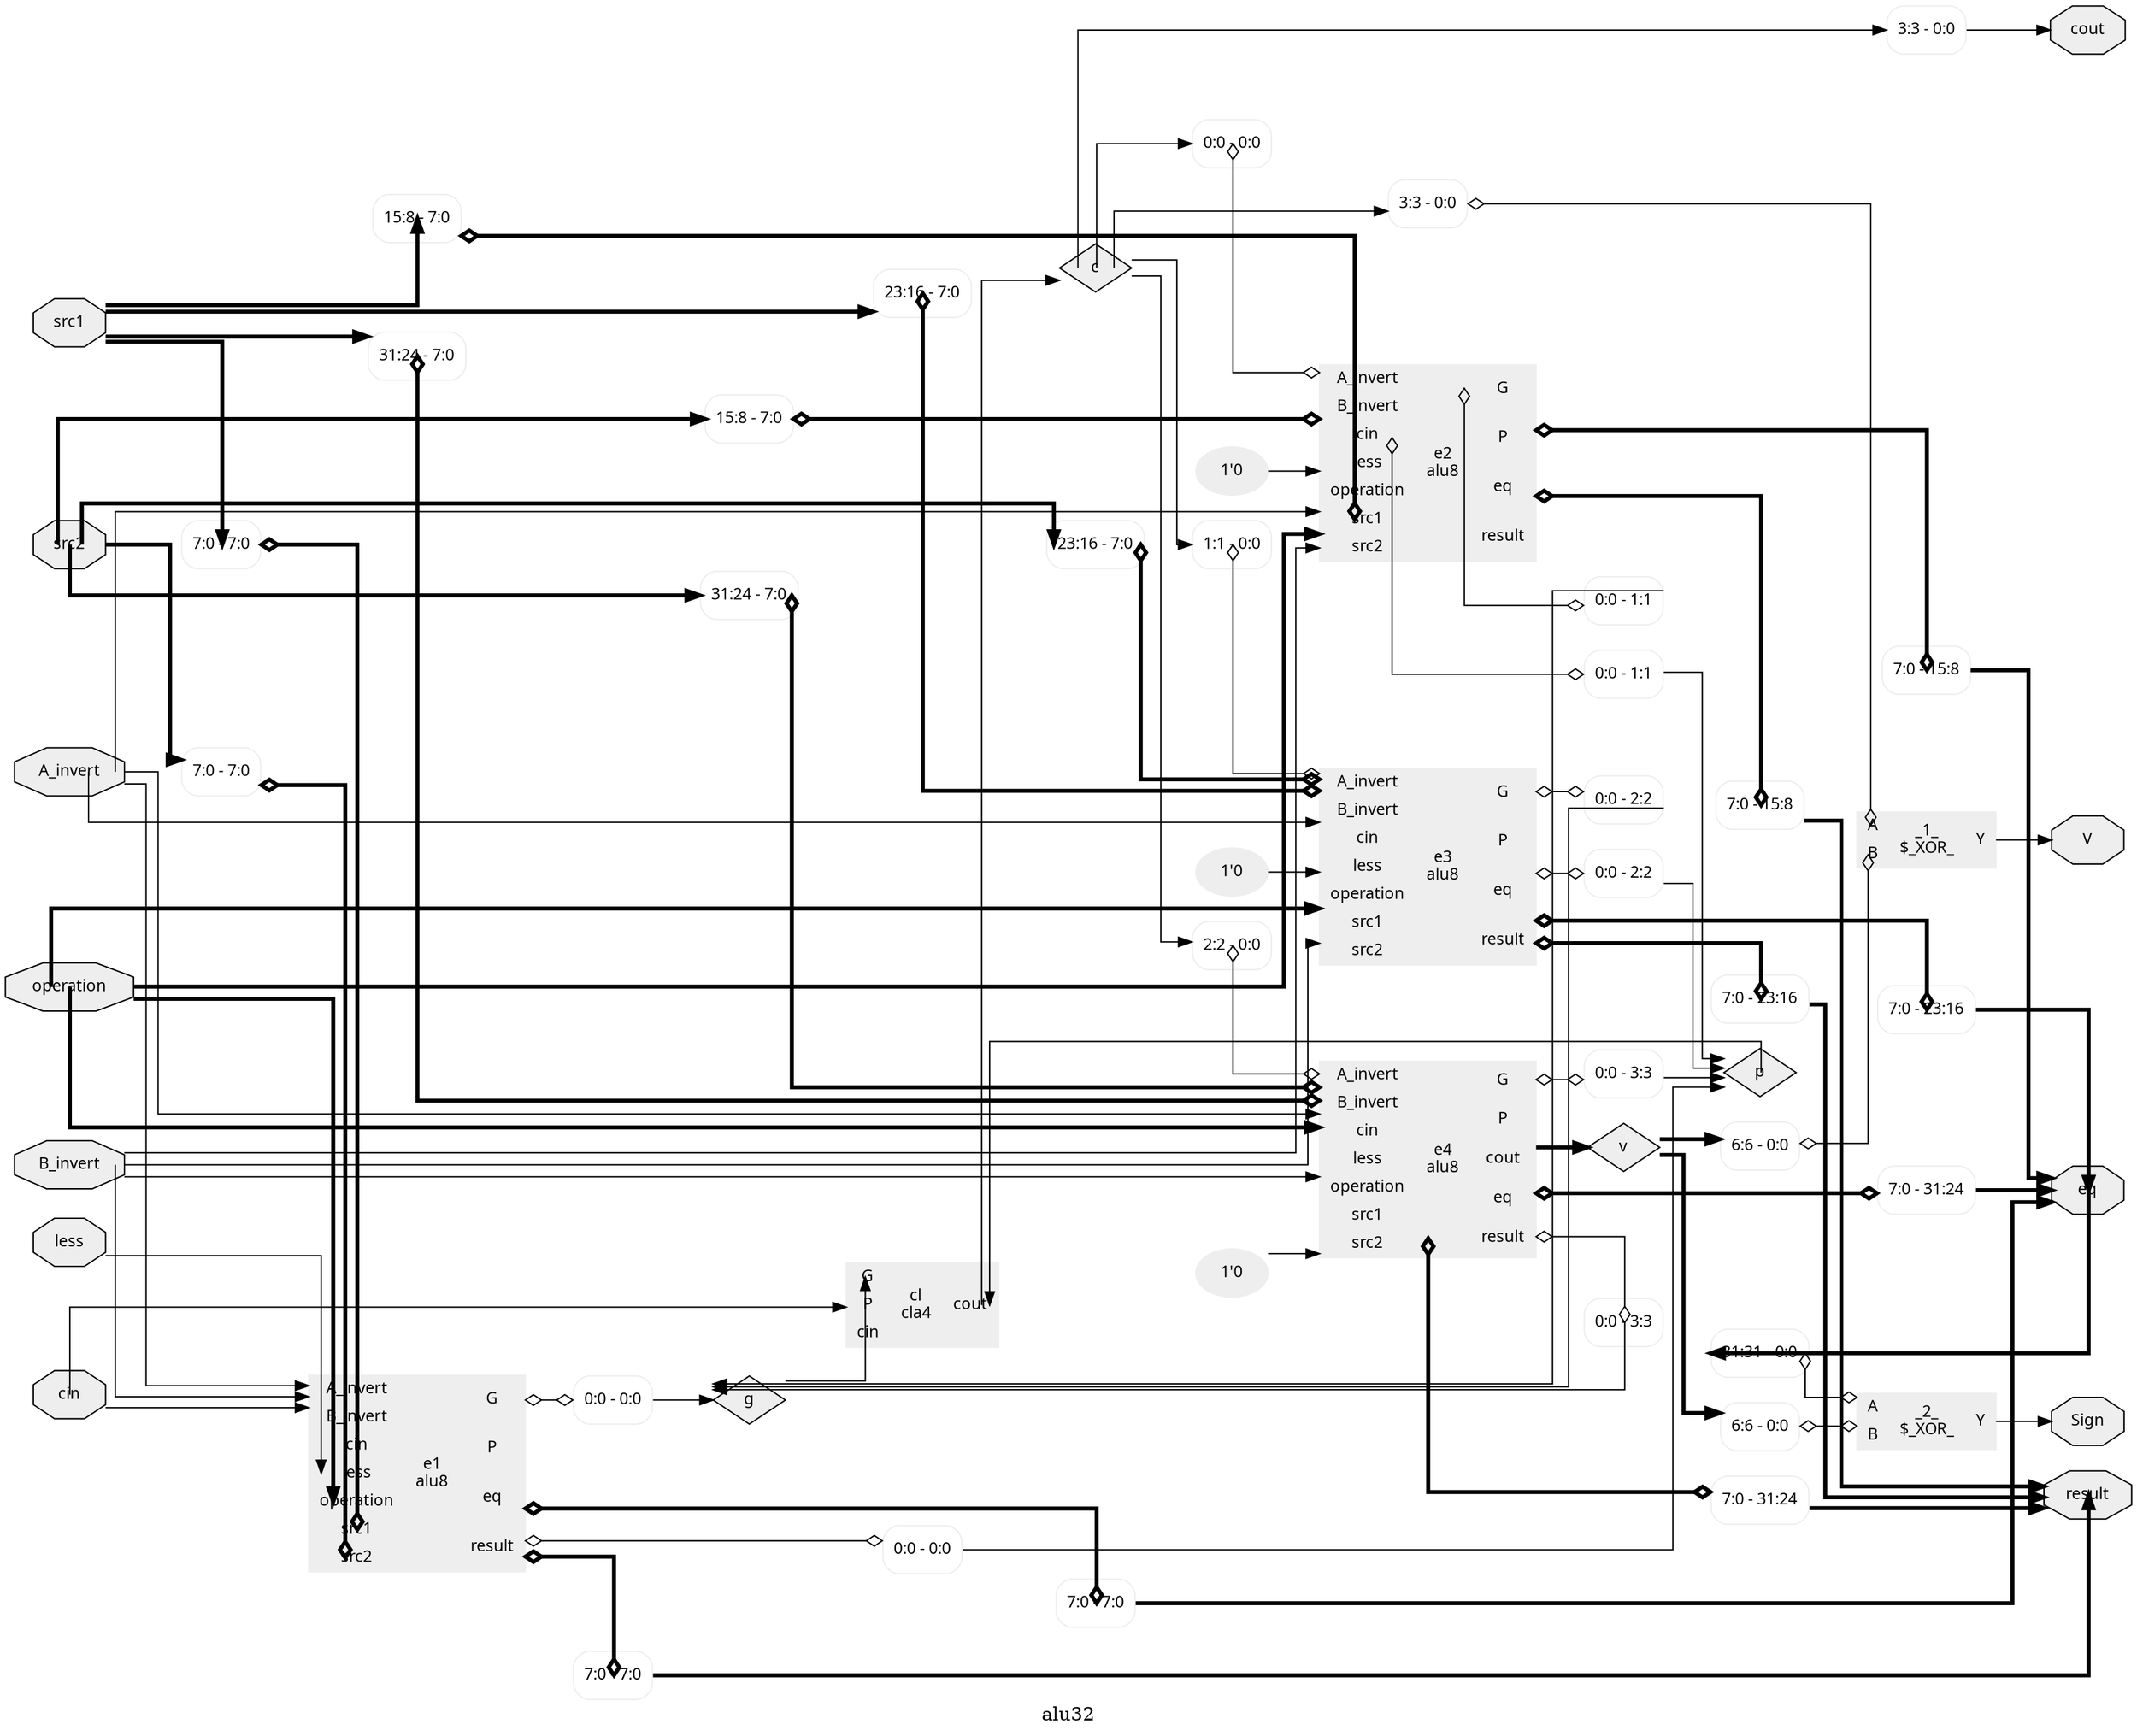 digraph "alu32" {
ordering="in";
splines="ortho";
node [ fontname = Verdana, fontsize = 12 ]
node [ style = filled ] 
node [ fillcolor = "#EEEEEE" ] 
node [ color = "#EEEEEE" ]
edge [ color = "# 31CEF0" ]
ordering="in";
spline="otho";
node [ fontname = Verdana, fontsize = 12 ]
node [ style = filled ] 
node [ fillcolor = "#EEEEEE" ] 
node [ color = "#EEEEEE" ]
edge [ color = "# 31CEF0" ]
ordering="in";
spline="ortho";
node [ fontname = Verdana, fontsize = 12 ]
node [ style = filled ] 
node [ fillcolor = "#EEEEEE" ] 
node [ color = "#EEEEEE" ]
edge [ color = "# 31CEF0" ]
ordering="in";
spline="ortho";
node [ fontname = Verdana, fontsize = 12 ]
node [ style = filled ] 
node [ fillcolor = "#EEEEEE" ] 
node [ color = "#EEEEEE" ]
edge [ color = "# 31CEF0" ]
ordering="in";
spline="ortho";
node [ fontname = Verdana, fontsize = 12 ]
node [ style = filled ] 
node [ fillcolor = "#EEEEEE" ] 
node [ color = "#EEEEEE" ]
edge [ color = "# 31CEF0" ]
label="alu32";
rankdir="LR";
remincross=true;
n1 [ shape=octagon, label="A_invert", color="black", fontcolor="black" ];
n2 [ shape=octagon, label="B_invert", color="black", fontcolor="black" ];
n3 [ shape=octagon, label="Sign", color="black", fontcolor="black" ];
n4 [ shape=octagon, label="V", color="black", fontcolor="black" ];
n5 [ shape=diamond, label="c", color="black", fontcolor="black" ];
n6 [ shape=octagon, label="cin", color="black", fontcolor="black" ];
n7 [ shape=octagon, label="cout", color="black", fontcolor="black" ];
n8 [ shape=octagon, label="eq", color="black", fontcolor="black" ];
n9 [ shape=diamond, label="g", color="black", fontcolor="black" ];
n10 [ shape=octagon, label="less", color="black", fontcolor="black" ];
n11 [ shape=octagon, label="operation", color="black", fontcolor="black" ];
n12 [ shape=diamond, label="p", color="black", fontcolor="black" ];
n13 [ shape=octagon, label="result", color="black", fontcolor="black" ];
n14 [ shape=octagon, label="src1", color="black", fontcolor="black" ];
n15 [ shape=octagon, label="src2", color="black", fontcolor="black" ];
n16 [ shape=diamond, label="v", color="black", fontcolor="black" ];
{ rank="source"; n1; n10; n11; n14; n15; n2; n6;}
{ rank="sink"; n13; n3; n4; n7; n8;}
c20 [ shape=record, label="{{<p17> A|<p18> B}|_1_\n$_XOR_|{<p19> Y}}" ];
x0 [ shape=record, style=rounded, label="<s0> 3:3 - 0:0 " ];
x0:e -> c20:p17:w [arrowhead=odiamond, arrowtail=odiamond, dir=both, color="black", label=""];
x1 [ shape=record, style=rounded, label="<s0> 6:6 - 0:0 " ];
x1:e -> c20:p18:w [arrowhead=odiamond, arrowtail=odiamond, dir=both, color="black", label=""];
c21 [ shape=record, label="{{<p17> A|<p18> B}|_2_\n$_XOR_|{<p19> Y}}" ];
x2 [ shape=record, style=rounded, label="<s0> 31:31 - 0:0 " ];
x2:e -> c21:p17:w [arrowhead=odiamond, arrowtail=odiamond, dir=both, color="black", label=""];
x3 [ shape=record, style=rounded, label="<s0> 6:6 - 0:0 " ];
x3:e -> c21:p18:w [arrowhead=odiamond, arrowtail=odiamond, dir=both, color="black", label=""];
c24 [ shape=record, label="{{<p22> G|<p23> P|<p6> cin}|cl\ncla4|{<p7> cout}}" ];
c25 [ shape=record, label="{{<p1> A_invert|<p2> B_invert|<p6> cin|<p10> less|<p11> operation|<p14> src1|<p15> src2}|e1\nalu8|{<p22> G|<p23> P|<p8> eq|<p13> result}}" ];
x4 [ shape=record, style=rounded, label="<s0> 0:0 - 0:0 " ];
c25:p22:e -> x4:w [arrowhead=odiamond, arrowtail=odiamond, dir=both, color="black", label=""];
x5 [ shape=record, style=rounded, label="<s0> 0:0 - 0:0 " ];
c25:p23:e -> x5:w [arrowhead=odiamond, arrowtail=odiamond, dir=both, color="black", label=""];
x6 [ shape=record, style=rounded, label="<s0> 7:0 - 7:0 " ];
c25:p8:e -> x6:w [arrowhead=odiamond, arrowtail=odiamond, dir=both, color="black", style="setlinewidth(3)", label=""];
x7 [ shape=record, style=rounded, label="<s0> 7:0 - 7:0 " ];
c25:p13:e -> x7:w [arrowhead=odiamond, arrowtail=odiamond, dir=both, color="black", style="setlinewidth(3)", label=""];
x8 [ shape=record, style=rounded, label="<s0> 7:0 - 7:0 " ];
x8:e -> c25:p14:w [arrowhead=odiamond, arrowtail=odiamond, dir=both, color="black", style="setlinewidth(3)", label=""];
x9 [ shape=record, style=rounded, label="<s0> 7:0 - 7:0 " ];
x9:e -> c25:p15:w [arrowhead=odiamond, arrowtail=odiamond, dir=both, color="black", style="setlinewidth(3)", label=""];
v14 [ label="1'0" ];
c26 [ shape=record, label="{{<p1> A_invert|<p2> B_invert|<p6> cin|<p10> less|<p11> operation|<p14> src1|<p15> src2}|e2\nalu8|{<p22> G|<p23> P|<p8> eq|<p13> result}}" ];
x10 [ shape=record, style=rounded, label="<s0> 0:0 - 1:1 " ];
c26:p22:e -> x10:w [arrowhead=odiamond, arrowtail=odiamond, dir=both, color="black", label=""];
x11 [ shape=record, style=rounded, label="<s0> 0:0 - 1:1 " ];
c26:p23:e -> x11:w [arrowhead=odiamond, arrowtail=odiamond, dir=both, color="black", label=""];
x12 [ shape=record, style=rounded, label="<s0> 0:0 - 0:0 " ];
x12:e -> c26:p6:w [arrowhead=odiamond, arrowtail=odiamond, dir=both, color="black", label=""];
x13 [ shape=record, style=rounded, label="<s0> 7:0 - 15:8 " ];
c26:p8:e -> x13:w [arrowhead=odiamond, arrowtail=odiamond, dir=both, color="black", style="setlinewidth(3)", label=""];
x15 [ shape=record, style=rounded, label="<s0> 7:0 - 15:8 " ];
c26:p13:e -> x15:w [arrowhead=odiamond, arrowtail=odiamond, dir=both, color="black", style="setlinewidth(3)", label=""];
x16 [ shape=record, style=rounded, label="<s0> 15:8 - 7:0 " ];
x16:e -> c26:p14:w [arrowhead=odiamond, arrowtail=odiamond, dir=both, color="black", style="setlinewidth(3)", label=""];
x17 [ shape=record, style=rounded, label="<s0> 15:8 - 7:0 " ];
x17:e -> c26:p15:w [arrowhead=odiamond, arrowtail=odiamond, dir=both, color="black", style="setlinewidth(3)", label=""];
v22 [ label="1'0" ];
c27 [ shape=record, label="{{<p1> A_invert|<p2> B_invert|<p6> cin|<p10> less|<p11> operation|<p14> src1|<p15> src2}|e3\nalu8|{<p22> G|<p23> P|<p8> eq|<p13> result}}" ];
x18 [ shape=record, style=rounded, label="<s0> 0:0 - 2:2 " ];
c27:p22:e -> x18:w [arrowhead=odiamond, arrowtail=odiamond, dir=both, color="black", label=""];
x19 [ shape=record, style=rounded, label="<s0> 0:0 - 2:2 " ];
c27:p23:e -> x19:w [arrowhead=odiamond, arrowtail=odiamond, dir=both, color="black", label=""];
x20 [ shape=record, style=rounded, label="<s0> 1:1 - 0:0 " ];
x20:e -> c27:p6:w [arrowhead=odiamond, arrowtail=odiamond, dir=both, color="black", label=""];
x21 [ shape=record, style=rounded, label="<s0> 7:0 - 23:16 " ];
c27:p8:e -> x21:w [arrowhead=odiamond, arrowtail=odiamond, dir=both, color="black", style="setlinewidth(3)", label=""];
x23 [ shape=record, style=rounded, label="<s0> 7:0 - 23:16 " ];
c27:p13:e -> x23:w [arrowhead=odiamond, arrowtail=odiamond, dir=both, color="black", style="setlinewidth(3)", label=""];
x24 [ shape=record, style=rounded, label="<s0> 23:16 - 7:0 " ];
x24:e -> c27:p14:w [arrowhead=odiamond, arrowtail=odiamond, dir=both, color="black", style="setlinewidth(3)", label=""];
x25 [ shape=record, style=rounded, label="<s0> 23:16 - 7:0 " ];
x25:e -> c27:p15:w [arrowhead=odiamond, arrowtail=odiamond, dir=both, color="black", style="setlinewidth(3)", label=""];
v30 [ label="1'0" ];
c28 [ shape=record, label="{{<p1> A_invert|<p2> B_invert|<p6> cin|<p10> less|<p11> operation|<p14> src1|<p15> src2}|e4\nalu8|{<p22> G|<p23> P|<p7> cout|<p8> eq|<p13> result}}" ];
x26 [ shape=record, style=rounded, label="<s0> 0:0 - 3:3 " ];
c28:p22:e -> x26:w [arrowhead=odiamond, arrowtail=odiamond, dir=both, color="black", label=""];
x27 [ shape=record, style=rounded, label="<s0> 0:0 - 3:3 " ];
c28:p23:e -> x27:w [arrowhead=odiamond, arrowtail=odiamond, dir=both, color="black", label=""];
x28 [ shape=record, style=rounded, label="<s0> 2:2 - 0:0 " ];
x28:e -> c28:p6:w [arrowhead=odiamond, arrowtail=odiamond, dir=both, color="black", label=""];
x29 [ shape=record, style=rounded, label="<s0> 7:0 - 31:24 " ];
c28:p8:e -> x29:w [arrowhead=odiamond, arrowtail=odiamond, dir=both, color="black", style="setlinewidth(3)", label=""];
x31 [ shape=record, style=rounded, label="<s0> 7:0 - 31:24 " ];
c28:p13:e -> x31:w [arrowhead=odiamond, arrowtail=odiamond, dir=both, color="black", style="setlinewidth(3)", label=""];
x32 [ shape=record, style=rounded, label="<s0> 31:24 - 7:0 " ];
x32:e -> c28:p14:w [arrowhead=odiamond, arrowtail=odiamond, dir=both, color="black", style="setlinewidth(3)", label=""];
x33 [ shape=record, style=rounded, label="<s0> 31:24 - 7:0 " ];
x33:e -> c28:p15:w [arrowhead=odiamond, arrowtail=odiamond, dir=both, color="black", style="setlinewidth(3)", label=""];
x34 [ shape=record, style=rounded, label="<s0> 3:3 - 0:0 " ];
n1:e -> c25:p1:w [color="black", label=""];
n1:e -> c26:p1:w [color="black", label=""];
n1:e -> c27:p1:w [color="black", label=""];
n1:e -> c28:p1:w [color="black", label=""];
n10:e -> c25:p10:w [color="black", label=""];
n11:e -> c25:p11:w [color="black", style="setlinewidth(3)", label=""];
n11:e -> c26:p11:w [color="black", style="setlinewidth(3)", label=""];
n11:e -> c27:p11:w [color="black", style="setlinewidth(3)", label=""];
n11:e -> c28:p11:w [color="black", style="setlinewidth(3)", label=""];
x11:s0:e -> n12:w [color="black", label=""];
x19:s0:e -> n12:w [color="black", label=""];
x27:s0:e -> n12:w [color="black", label=""];
x5:s0:e -> n12:w [color="black", label=""];
n12:e -> c24:p23:w [color="black", label=""];
x15:s0:e -> n13:w [color="black", style="setlinewidth(3)", label=""];
x23:s0:e -> n13:w [color="black", style="setlinewidth(3)", label=""];
x31:s0:e -> n13:w [color="black", style="setlinewidth(3)", label=""];
x7:s0:e -> n13:w [color="black", style="setlinewidth(3)", label=""];
n14:e -> x16:s0:w [color="black", style="setlinewidth(3)", label=""];
n14:e -> x24:s0:w [color="black", style="setlinewidth(3)", label=""];
n14:e -> x32:s0:w [color="black", style="setlinewidth(3)", label=""];
n14:e -> x8:s0:w [color="black", style="setlinewidth(3)", label=""];
n15:e -> x17:s0:w [color="black", style="setlinewidth(3)", label=""];
n15:e -> x25:s0:w [color="black", style="setlinewidth(3)", label=""];
n15:e -> x33:s0:w [color="black", style="setlinewidth(3)", label=""];
n15:e -> x9:s0:w [color="black", style="setlinewidth(3)", label=""];
c28:p7:e -> n16:w [color="black", style="setlinewidth(3)", label=""];
n16:e -> x1:s0:w [color="black", style="setlinewidth(3)", label=""];
n16:e -> x3:s0:w [color="black", style="setlinewidth(3)", label=""];
n2:e -> c25:p2:w [color="black", label=""];
n2:e -> c26:p2:w [color="black", label=""];
n2:e -> c27:p2:w [color="black", label=""];
n2:e -> c28:p2:w [color="black", label=""];
c21:p19:e -> n3:w [color="black", label=""];
c20:p19:e -> n4:w [color="black", label=""];
c24:p7:e -> n5:w [color="black", label=""];
n5:e -> x0:s0:w [color="black", label=""];
n5:e -> x12:s0:w [color="black", label=""];
n5:e -> x20:s0:w [color="black", label=""];
n5:e -> x28:s0:w [color="black", label=""];
n5:e -> x34:s0:w [color="black", label=""];
n6:e -> c24:p6:w [color="black", label=""];
n6:e -> c25:p6:w [color="black", label=""];
x34:e -> n7:w [color="black", label=""];
x13:s0:e -> n8:w [color="black", style="setlinewidth(3)", label=""];
x21:s0:e -> n8:w [color="black", style="setlinewidth(3)", label=""];
x29:s0:e -> n8:w [color="black", style="setlinewidth(3)", label=""];
x6:s0:e -> n8:w [color="black", style="setlinewidth(3)", label=""];
n8:e -> x2:s0:w [color="black", style="setlinewidth(3)", label=""];
x10:s0:e -> n9:w [color="black", label=""];
x18:s0:e -> n9:w [color="black", label=""];
x26:s0:e -> n9:w [color="black", label=""];
x4:s0:e -> n9:w [color="black", label=""];
n9:e -> c24:p22:w [color="black", label=""];
v14:e -> c26:p10:w [color="black", label=""];
v22:e -> c27:p10:w [color="black", label=""];
v30:e -> c28:p10:w [color="black", label=""];
}

